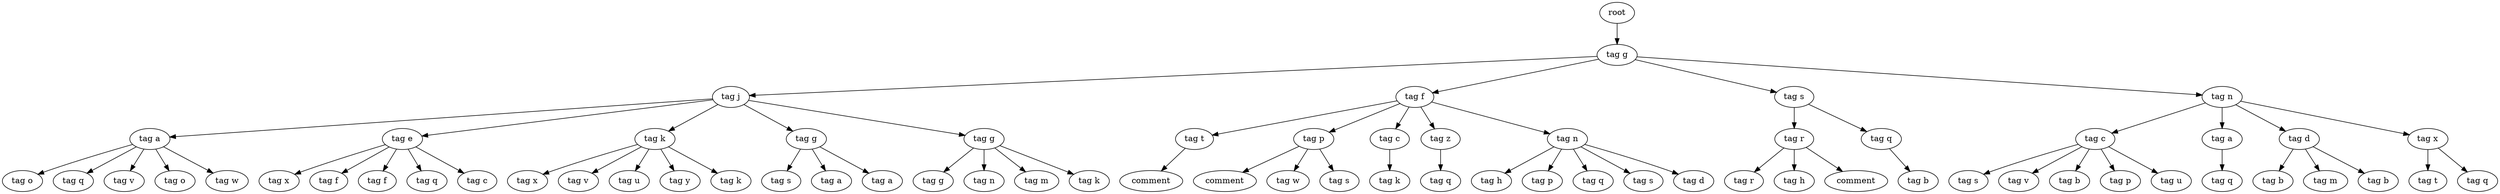 digraph Tree{
0[label="root"];
0->00
00[label="tag g"];
00->000
000[label="tag j"];
000->0000
0000[label="tag a"];
0000->00000
00000[label="tag o"];
0000->00001
00001[label="tag q"];
0000->00002
00002[label="tag v"];
0000->00003
00003[label="tag o"];
0000->00004
00004[label="tag w"];
000->0001
0001[label="tag e"];
0001->00010
00010[label="tag x"];
0001->00011
00011[label="tag f"];
0001->00012
00012[label="tag f"];
0001->00013
00013[label="tag q"];
0001->00014
00014[label="tag c"];
000->0002
0002[label="tag k"];
0002->00020
00020[label="tag x"];
0002->00021
00021[label="tag v"];
0002->00022
00022[label="tag u"];
0002->00023
00023[label="tag y"];
0002->00024
00024[label="tag k"];
000->0003
0003[label="tag g"];
0003->00030
00030[label="tag s"];
0003->00031
00031[label="tag a"];
0003->00032
00032[label="tag a"];
000->0004
0004[label="tag g"];
0004->00040
00040[label="tag g"];
0004->00041
00041[label="tag n"];
0004->00042
00042[label="tag m"];
0004->00043
00043[label="tag k"];
00->001
001[label="tag f"];
001->0010
0010[label="tag t"];
0010->00100
00100[label="comment"];
001->0011
0011[label="tag p"];
0011->00110
00110[label="comment"];
0011->00111
00111[label="tag w"];
0011->00112
00112[label="tag s"];
001->0012
0012[label="tag c"];
0012->00120
00120[label="tag k"];
001->0013
0013[label="tag z"];
0013->00130
00130[label="tag q"];
001->0014
0014[label="tag n"];
0014->00140
00140[label="tag h"];
0014->00141
00141[label="tag p"];
0014->00142
00142[label="tag q"];
0014->00143
00143[label="tag s"];
0014->00144
00144[label="tag d"];
00->002
002[label="tag s"];
002->0020
0020[label="tag r"];
0020->00200
00200[label="tag r"];
0020->00201
00201[label="tag h"];
0020->00202
00202[label="comment"];
002->0021
0021[label="tag q"];
0021->00210
00210[label="tag b"];
00->003
003[label="tag n"];
003->0030
0030[label="tag c"];
0030->00300
00300[label="tag s"];
0030->00301
00301[label="tag v"];
0030->00302
00302[label="tag b"];
0030->00303
00303[label="tag p"];
0030->00304
00304[label="tag u"];
003->0031
0031[label="tag a"];
0031->00310
00310[label="tag q"];
003->0032
0032[label="tag d"];
0032->00320
00320[label="tag b"];
0032->00321
00321[label="tag m"];
0032->00322
00322[label="tag b"];
003->0033
0033[label="tag x"];
0033->00330
00330[label="tag t"];
0033->00331
00331[label="tag q"];
}
